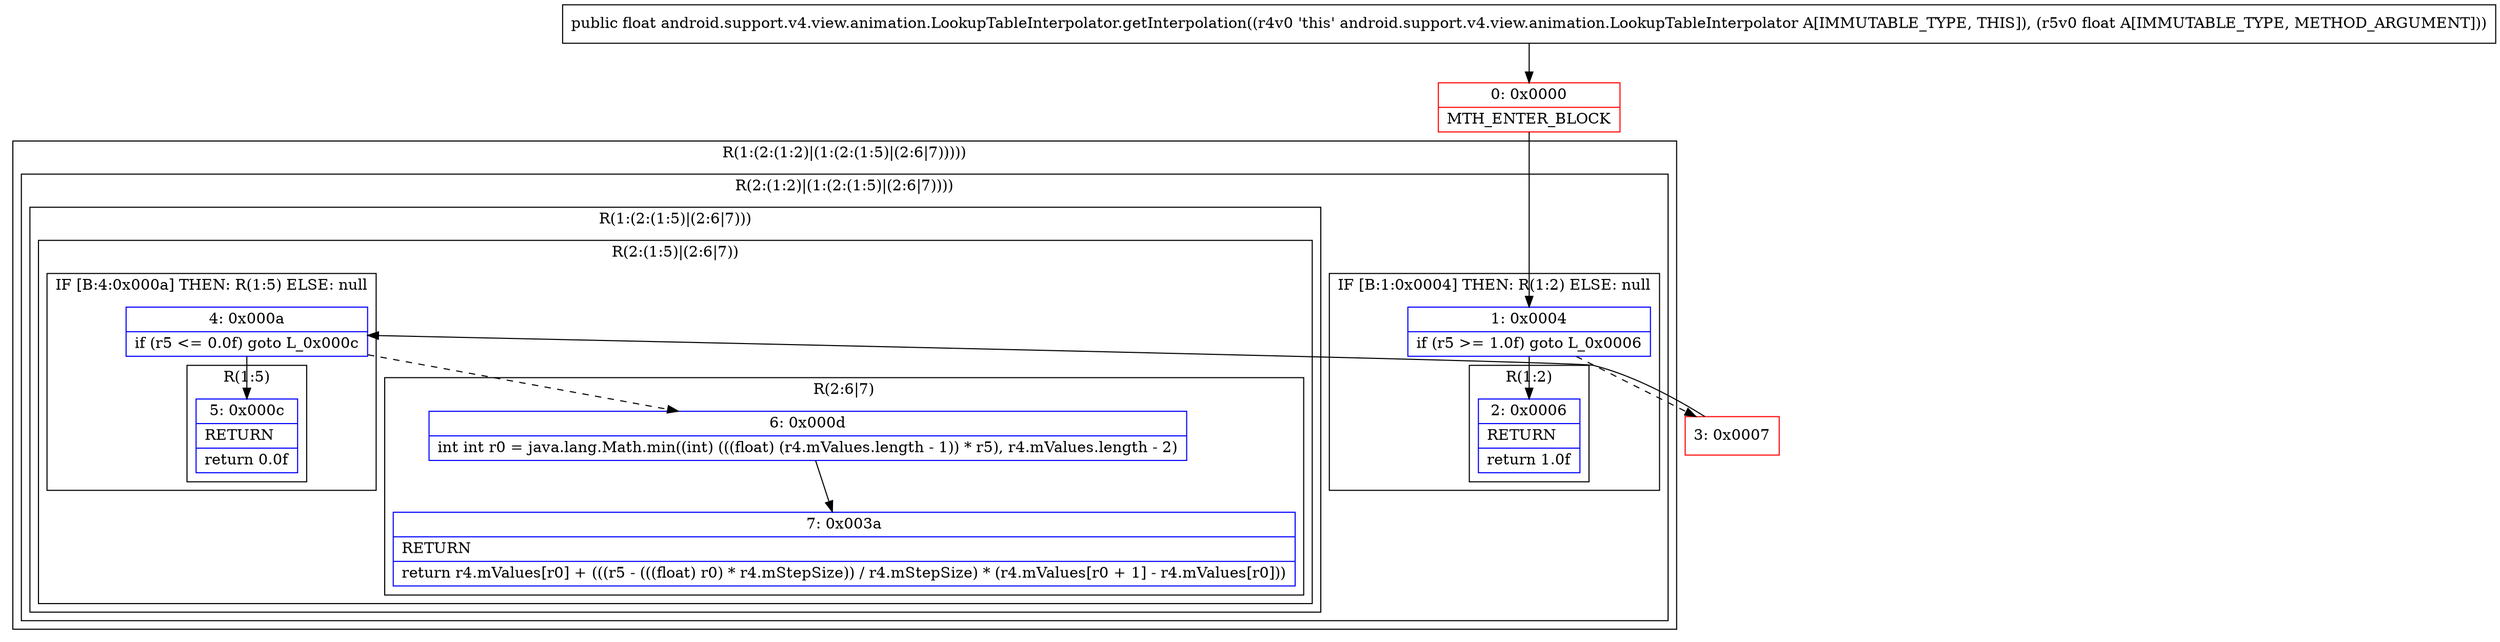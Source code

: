 digraph "CFG forandroid.support.v4.view.animation.LookupTableInterpolator.getInterpolation(F)F" {
subgraph cluster_Region_384250792 {
label = "R(1:(2:(1:2)|(1:(2:(1:5)|(2:6|7)))))";
node [shape=record,color=blue];
subgraph cluster_Region_964762918 {
label = "R(2:(1:2)|(1:(2:(1:5)|(2:6|7))))";
node [shape=record,color=blue];
subgraph cluster_IfRegion_480422321 {
label = "IF [B:1:0x0004] THEN: R(1:2) ELSE: null";
node [shape=record,color=blue];
Node_1 [shape=record,label="{1\:\ 0x0004|if (r5 \>= 1.0f) goto L_0x0006\l}"];
subgraph cluster_Region_1164607955 {
label = "R(1:2)";
node [shape=record,color=blue];
Node_2 [shape=record,label="{2\:\ 0x0006|RETURN\l|return 1.0f\l}"];
}
}
subgraph cluster_Region_1790939301 {
label = "R(1:(2:(1:5)|(2:6|7)))";
node [shape=record,color=blue];
subgraph cluster_Region_1541855481 {
label = "R(2:(1:5)|(2:6|7))";
node [shape=record,color=blue];
subgraph cluster_IfRegion_1375739157 {
label = "IF [B:4:0x000a] THEN: R(1:5) ELSE: null";
node [shape=record,color=blue];
Node_4 [shape=record,label="{4\:\ 0x000a|if (r5 \<= 0.0f) goto L_0x000c\l}"];
subgraph cluster_Region_1140157087 {
label = "R(1:5)";
node [shape=record,color=blue];
Node_5 [shape=record,label="{5\:\ 0x000c|RETURN\l|return 0.0f\l}"];
}
}
subgraph cluster_Region_1412310290 {
label = "R(2:6|7)";
node [shape=record,color=blue];
Node_6 [shape=record,label="{6\:\ 0x000d|int int r0 = java.lang.Math.min((int) (((float) (r4.mValues.length \- 1)) * r5), r4.mValues.length \- 2)\l}"];
Node_7 [shape=record,label="{7\:\ 0x003a|RETURN\l|return r4.mValues[r0] + (((r5 \- (((float) r0) * r4.mStepSize)) \/ r4.mStepSize) * (r4.mValues[r0 + 1] \- r4.mValues[r0]))\l}"];
}
}
}
}
}
Node_0 [shape=record,color=red,label="{0\:\ 0x0000|MTH_ENTER_BLOCK\l}"];
Node_3 [shape=record,color=red,label="{3\:\ 0x0007}"];
MethodNode[shape=record,label="{public float android.support.v4.view.animation.LookupTableInterpolator.getInterpolation((r4v0 'this' android.support.v4.view.animation.LookupTableInterpolator A[IMMUTABLE_TYPE, THIS]), (r5v0 float A[IMMUTABLE_TYPE, METHOD_ARGUMENT])) }"];
MethodNode -> Node_0;
Node_1 -> Node_2;
Node_1 -> Node_3[style=dashed];
Node_4 -> Node_5;
Node_4 -> Node_6[style=dashed];
Node_6 -> Node_7;
Node_0 -> Node_1;
Node_3 -> Node_4;
}

